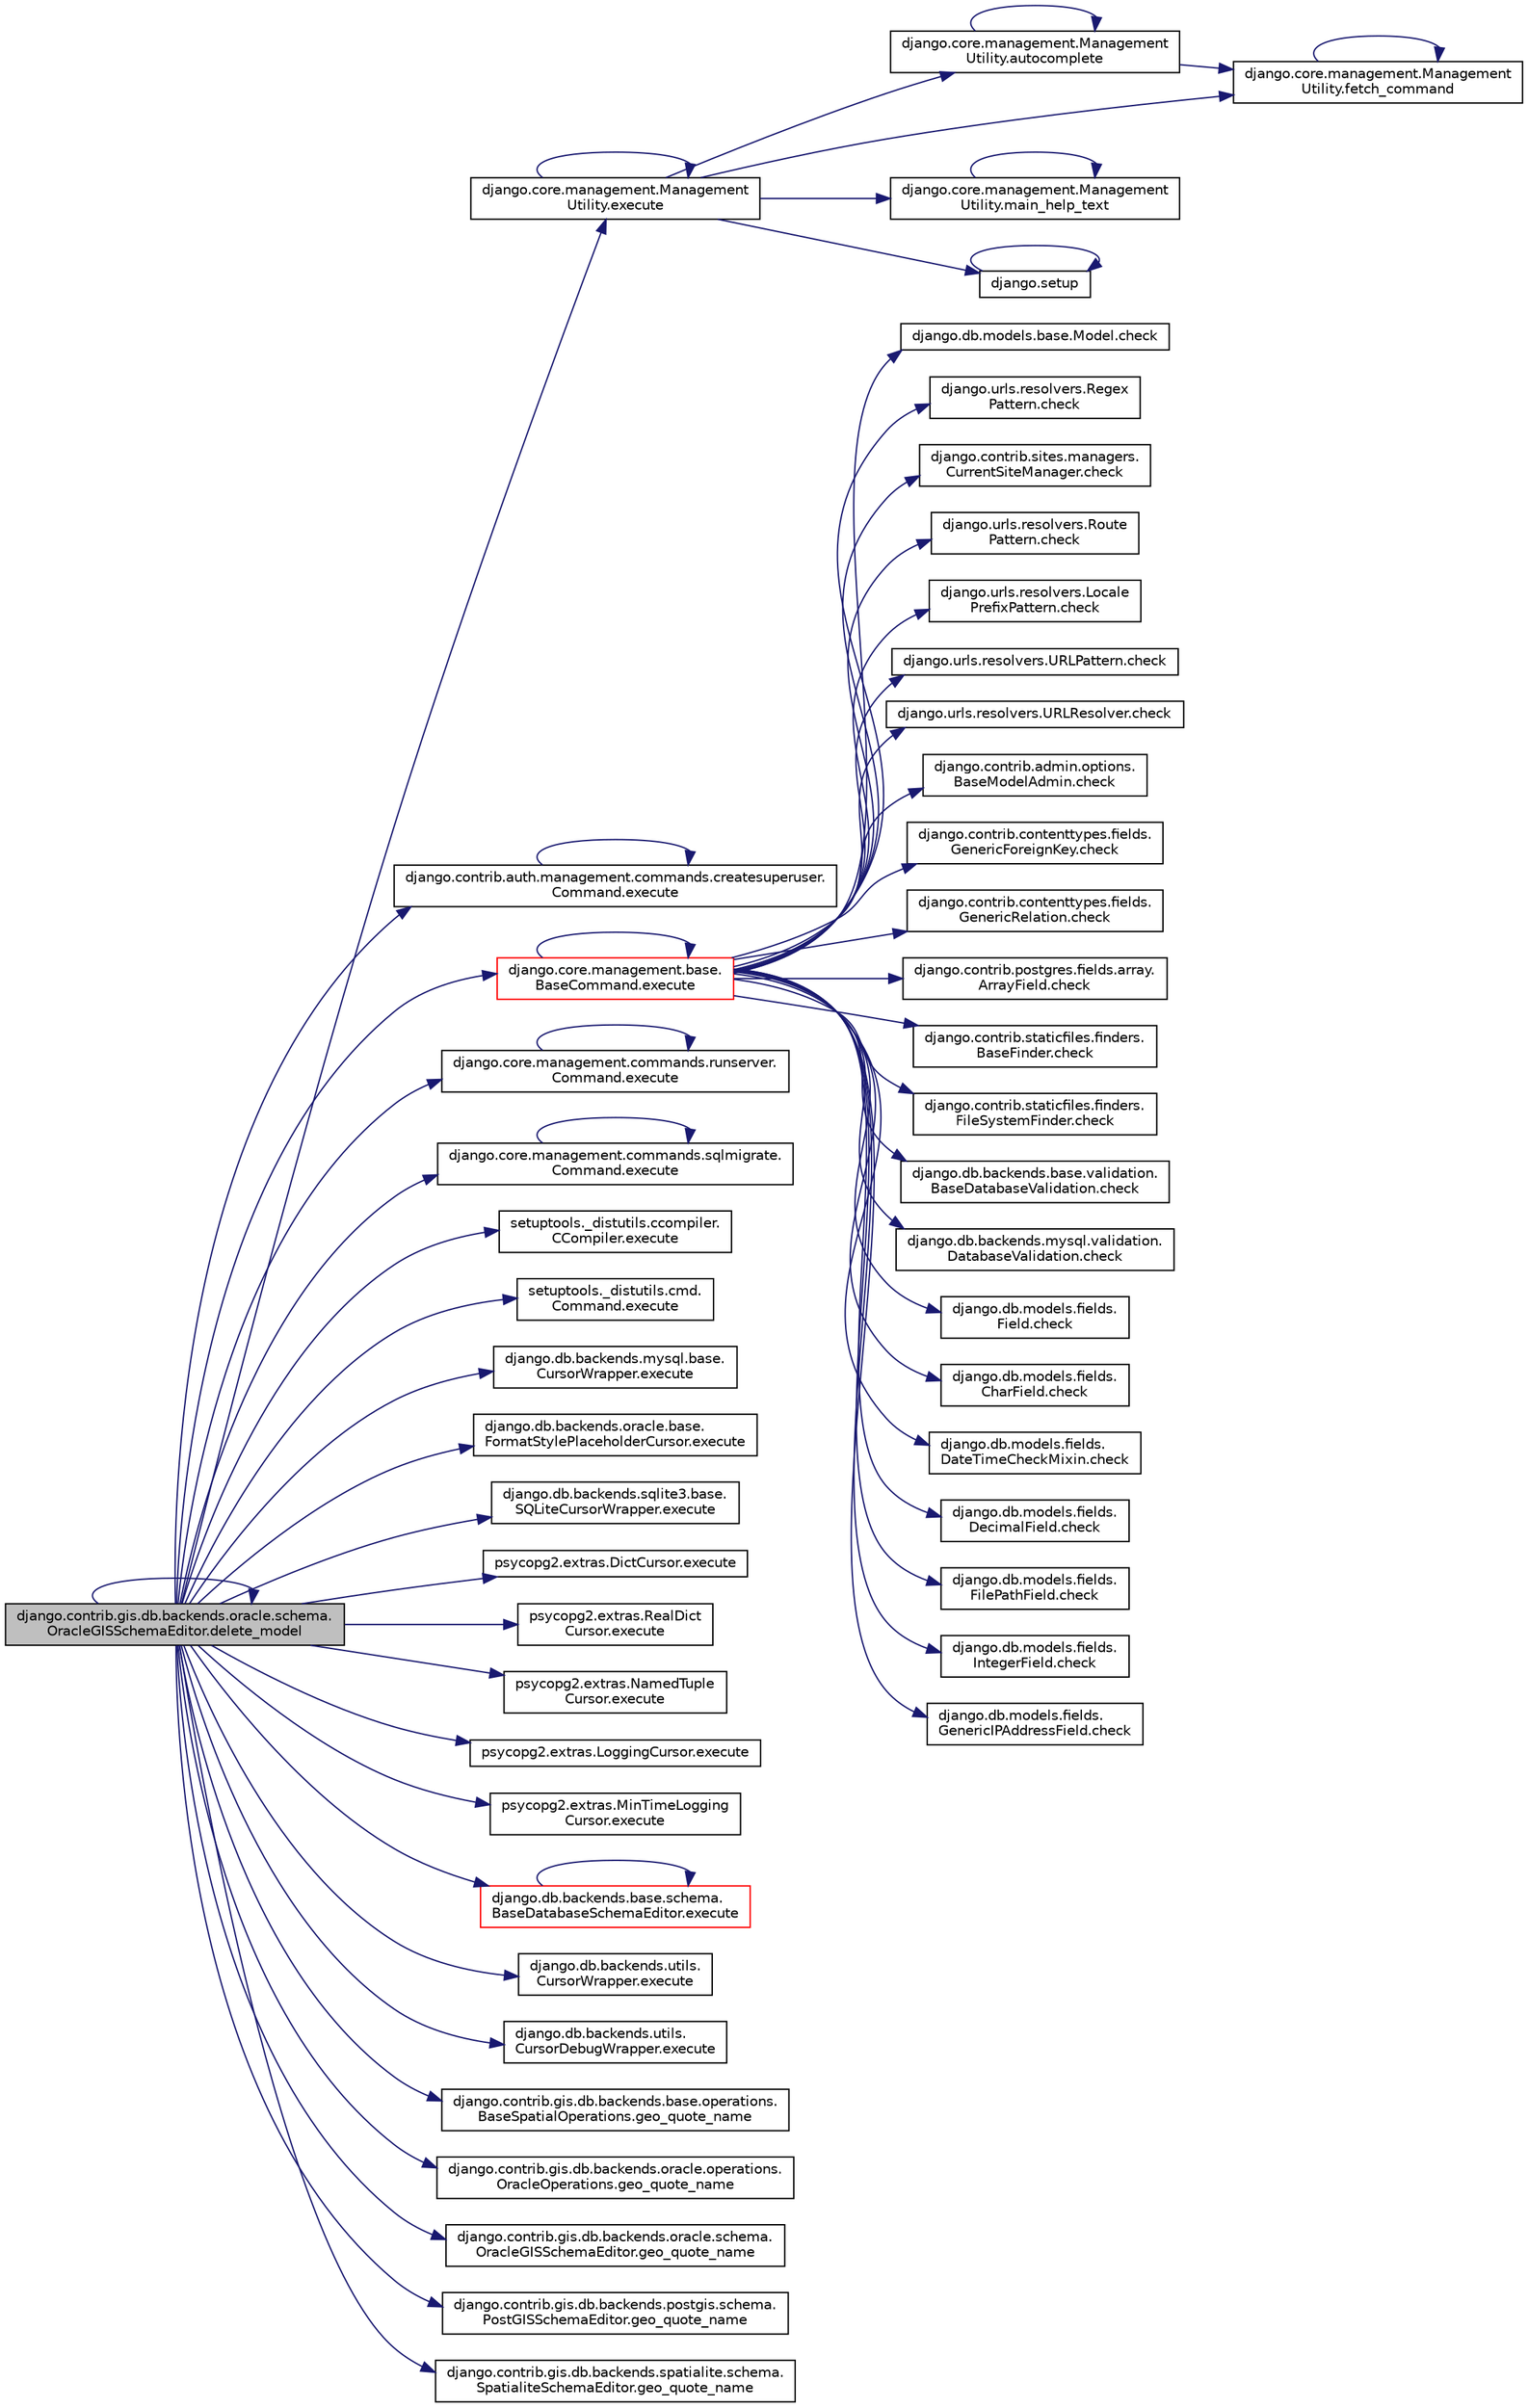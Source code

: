 digraph "django.contrib.gis.db.backends.oracle.schema.OracleGISSchemaEditor.delete_model"
{
 // LATEX_PDF_SIZE
  edge [fontname="Helvetica",fontsize="10",labelfontname="Helvetica",labelfontsize="10"];
  node [fontname="Helvetica",fontsize="10",shape=record];
  rankdir="LR";
  Node1 [label="django.contrib.gis.db.backends.oracle.schema.\lOracleGISSchemaEditor.delete_model",height=0.2,width=0.4,color="black", fillcolor="grey75", style="filled", fontcolor="black",tooltip=" "];
  Node1 -> Node1 [color="midnightblue",fontsize="10",style="solid",fontname="Helvetica"];
  Node1 -> Node2 [color="midnightblue",fontsize="10",style="solid",fontname="Helvetica"];
  Node2 [label="django.core.management.Management\lUtility.execute",height=0.2,width=0.4,color="black", fillcolor="white", style="filled",URL="$dd/dbf/classdjango_1_1core_1_1management_1_1_management_utility.html#a0ce04752f34bec18d58356f1bda05b74",tooltip=" "];
  Node2 -> Node3 [color="midnightblue",fontsize="10",style="solid",fontname="Helvetica"];
  Node3 [label="django.core.management.Management\lUtility.autocomplete",height=0.2,width=0.4,color="black", fillcolor="white", style="filled",URL="$dd/dbf/classdjango_1_1core_1_1management_1_1_management_utility.html#a27cf35c93ef6b4bbfeb562aa44284f29",tooltip=" "];
  Node3 -> Node3 [color="midnightblue",fontsize="10",style="solid",fontname="Helvetica"];
  Node3 -> Node4 [color="midnightblue",fontsize="10",style="solid",fontname="Helvetica"];
  Node4 [label="django.core.management.Management\lUtility.fetch_command",height=0.2,width=0.4,color="black", fillcolor="white", style="filled",URL="$dd/dbf/classdjango_1_1core_1_1management_1_1_management_utility.html#ad950c814ba4ec750697ad0c3abe16015",tooltip=" "];
  Node4 -> Node4 [color="midnightblue",fontsize="10",style="solid",fontname="Helvetica"];
  Node2 -> Node2 [color="midnightblue",fontsize="10",style="solid",fontname="Helvetica"];
  Node2 -> Node4 [color="midnightblue",fontsize="10",style="solid",fontname="Helvetica"];
  Node2 -> Node5 [color="midnightblue",fontsize="10",style="solid",fontname="Helvetica"];
  Node5 [label="django.core.management.Management\lUtility.main_help_text",height=0.2,width=0.4,color="black", fillcolor="white", style="filled",URL="$dd/dbf/classdjango_1_1core_1_1management_1_1_management_utility.html#a072b20f8b27c6b24d7ba1c5c0f5336d5",tooltip=" "];
  Node5 -> Node5 [color="midnightblue",fontsize="10",style="solid",fontname="Helvetica"];
  Node2 -> Node6 [color="midnightblue",fontsize="10",style="solid",fontname="Helvetica"];
  Node6 [label="django.setup",height=0.2,width=0.4,color="black", fillcolor="white", style="filled",URL="$d6/dd8/namespacedjango.html#ab9142626e5511e33ce016b26438f6f2d",tooltip=" "];
  Node6 -> Node6 [color="midnightblue",fontsize="10",style="solid",fontname="Helvetica"];
  Node1 -> Node7 [color="midnightblue",fontsize="10",style="solid",fontname="Helvetica"];
  Node7 [label="django.contrib.auth.management.commands.createsuperuser.\lCommand.execute",height=0.2,width=0.4,color="black", fillcolor="white", style="filled",URL="$d7/d51/classdjango_1_1contrib_1_1auth_1_1management_1_1commands_1_1createsuperuser_1_1_command.html#ac58857ddf6131c17f95cee20e304d97b",tooltip=" "];
  Node7 -> Node7 [color="midnightblue",fontsize="10",style="solid",fontname="Helvetica"];
  Node1 -> Node8 [color="midnightblue",fontsize="10",style="solid",fontname="Helvetica"];
  Node8 [label="django.core.management.base.\lBaseCommand.execute",height=0.2,width=0.4,color="red", fillcolor="white", style="filled",URL="$db/da3/classdjango_1_1core_1_1management_1_1base_1_1_base_command.html#a900029c213c1456bbd6f8e5b8ead2201",tooltip=" "];
  Node8 -> Node9 [color="midnightblue",fontsize="10",style="solid",fontname="Helvetica"];
  Node9 [label="django.db.models.base.Model.check",height=0.2,width=0.4,color="black", fillcolor="white", style="filled",URL="$da/d39/classdjango_1_1db_1_1models_1_1base_1_1_model.html#a304e3349914d12511b57a69839bfe61e",tooltip=" "];
  Node8 -> Node10 [color="midnightblue",fontsize="10",style="solid",fontname="Helvetica"];
  Node10 [label="django.urls.resolvers.Regex\lPattern.check",height=0.2,width=0.4,color="black", fillcolor="white", style="filled",URL="$de/dca/classdjango_1_1urls_1_1resolvers_1_1_regex_pattern.html#a58f6bbf5529d59022846d5c88f3bbd17",tooltip=" "];
  Node8 -> Node11 [color="midnightblue",fontsize="10",style="solid",fontname="Helvetica"];
  Node11 [label="django.contrib.sites.managers.\lCurrentSiteManager.check",height=0.2,width=0.4,color="black", fillcolor="white", style="filled",URL="$dd/d05/classdjango_1_1contrib_1_1sites_1_1managers_1_1_current_site_manager.html#a13f79f70f9845e15c4aaf62504144cce",tooltip=" "];
  Node8 -> Node12 [color="midnightblue",fontsize="10",style="solid",fontname="Helvetica"];
  Node12 [label="django.urls.resolvers.Route\lPattern.check",height=0.2,width=0.4,color="black", fillcolor="white", style="filled",URL="$db/d58/classdjango_1_1urls_1_1resolvers_1_1_route_pattern.html#a8f9db3b67d0ce78935bcfd45970be236",tooltip=" "];
  Node8 -> Node13 [color="midnightblue",fontsize="10",style="solid",fontname="Helvetica"];
  Node13 [label="django.urls.resolvers.Locale\lPrefixPattern.check",height=0.2,width=0.4,color="black", fillcolor="white", style="filled",URL="$da/dc6/classdjango_1_1urls_1_1resolvers_1_1_locale_prefix_pattern.html#ade761db4975abb9fe1a023e4097de0e2",tooltip=" "];
  Node8 -> Node14 [color="midnightblue",fontsize="10",style="solid",fontname="Helvetica"];
  Node14 [label="django.urls.resolvers.URLPattern.check",height=0.2,width=0.4,color="black", fillcolor="white", style="filled",URL="$d2/de6/classdjango_1_1urls_1_1resolvers_1_1_u_r_l_pattern.html#ab5932e4159e3d2e526dcaed7b88f40cf",tooltip=" "];
  Node8 -> Node15 [color="midnightblue",fontsize="10",style="solid",fontname="Helvetica"];
  Node15 [label="django.urls.resolvers.URLResolver.check",height=0.2,width=0.4,color="black", fillcolor="white", style="filled",URL="$de/d00/classdjango_1_1urls_1_1resolvers_1_1_u_r_l_resolver.html#a27589fd9b2abf4c484107d1168cf1ed6",tooltip=" "];
  Node8 -> Node16 [color="midnightblue",fontsize="10",style="solid",fontname="Helvetica"];
  Node16 [label="django.contrib.admin.options.\lBaseModelAdmin.check",height=0.2,width=0.4,color="black", fillcolor="white", style="filled",URL="$d3/dd6/classdjango_1_1contrib_1_1admin_1_1options_1_1_base_model_admin.html#a9ca1cd6c5a42618b2243228b3a4c1596",tooltip=" "];
  Node8 -> Node17 [color="midnightblue",fontsize="10",style="solid",fontname="Helvetica"];
  Node17 [label="django.contrib.contenttypes.fields.\lGenericForeignKey.check",height=0.2,width=0.4,color="black", fillcolor="white", style="filled",URL="$d6/de5/classdjango_1_1contrib_1_1contenttypes_1_1fields_1_1_generic_foreign_key.html#aefa890ccd2ec98fdd30ed817b776a61f",tooltip=" "];
  Node8 -> Node18 [color="midnightblue",fontsize="10",style="solid",fontname="Helvetica"];
  Node18 [label="django.contrib.contenttypes.fields.\lGenericRelation.check",height=0.2,width=0.4,color="black", fillcolor="white", style="filled",URL="$d9/d64/classdjango_1_1contrib_1_1contenttypes_1_1fields_1_1_generic_relation.html#a63de9a85a130b62d31df7c7ac910087b",tooltip=" "];
  Node8 -> Node19 [color="midnightblue",fontsize="10",style="solid",fontname="Helvetica"];
  Node19 [label="django.contrib.postgres.fields.array.\lArrayField.check",height=0.2,width=0.4,color="black", fillcolor="white", style="filled",URL="$dc/ddf/classdjango_1_1contrib_1_1postgres_1_1fields_1_1array_1_1_array_field.html#a5df4dcad5df4b7f7f89e77496fd18e3a",tooltip=" "];
  Node8 -> Node20 [color="midnightblue",fontsize="10",style="solid",fontname="Helvetica"];
  Node20 [label="django.contrib.staticfiles.finders.\lBaseFinder.check",height=0.2,width=0.4,color="black", fillcolor="white", style="filled",URL="$d0/d22/classdjango_1_1contrib_1_1staticfiles_1_1finders_1_1_base_finder.html#a205dde5e221e7f4b768cdfe0393c80e9",tooltip=" "];
  Node8 -> Node21 [color="midnightblue",fontsize="10",style="solid",fontname="Helvetica"];
  Node21 [label="django.contrib.staticfiles.finders.\lFileSystemFinder.check",height=0.2,width=0.4,color="black", fillcolor="white", style="filled",URL="$d0/d38/classdjango_1_1contrib_1_1staticfiles_1_1finders_1_1_file_system_finder.html#a8362966d4122a48e6c1c732391c2ee10",tooltip=" "];
  Node8 -> Node22 [color="midnightblue",fontsize="10",style="solid",fontname="Helvetica"];
  Node22 [label="django.db.backends.base.validation.\lBaseDatabaseValidation.check",height=0.2,width=0.4,color="black", fillcolor="white", style="filled",URL="$dc/d14/classdjango_1_1db_1_1backends_1_1base_1_1validation_1_1_base_database_validation.html#a8b4667f76754bab568f6279982bb877d",tooltip=" "];
  Node8 -> Node23 [color="midnightblue",fontsize="10",style="solid",fontname="Helvetica"];
  Node23 [label="django.db.backends.mysql.validation.\lDatabaseValidation.check",height=0.2,width=0.4,color="black", fillcolor="white", style="filled",URL="$d1/d18/classdjango_1_1db_1_1backends_1_1mysql_1_1validation_1_1_database_validation.html#a944ffe2e224e47eb2ac869104620f9b5",tooltip=" "];
  Node8 -> Node24 [color="midnightblue",fontsize="10",style="solid",fontname="Helvetica"];
  Node24 [label="django.db.models.fields.\lField.check",height=0.2,width=0.4,color="black", fillcolor="white", style="filled",URL="$db/d75/classdjango_1_1db_1_1models_1_1fields_1_1_field.html#a54c1f39a98c0f138dda215fc9953d155",tooltip=" "];
  Node8 -> Node25 [color="midnightblue",fontsize="10",style="solid",fontname="Helvetica"];
  Node25 [label="django.db.models.fields.\lCharField.check",height=0.2,width=0.4,color="black", fillcolor="white", style="filled",URL="$d1/de7/classdjango_1_1db_1_1models_1_1fields_1_1_char_field.html#a74dc3da661d6824f9d46c18a0c11c67e",tooltip=" "];
  Node8 -> Node26 [color="midnightblue",fontsize="10",style="solid",fontname="Helvetica"];
  Node26 [label="django.db.models.fields.\lDateTimeCheckMixin.check",height=0.2,width=0.4,color="black", fillcolor="white", style="filled",URL="$d9/dbf/classdjango_1_1db_1_1models_1_1fields_1_1_date_time_check_mixin.html#a9320b9b808cc61a7392de7d5a2c28341",tooltip=" "];
  Node8 -> Node27 [color="midnightblue",fontsize="10",style="solid",fontname="Helvetica"];
  Node27 [label="django.db.models.fields.\lDecimalField.check",height=0.2,width=0.4,color="black", fillcolor="white", style="filled",URL="$d7/deb/classdjango_1_1db_1_1models_1_1fields_1_1_decimal_field.html#a9cf45d75b12a4bbc17e8595bb91aff62",tooltip=" "];
  Node8 -> Node28 [color="midnightblue",fontsize="10",style="solid",fontname="Helvetica"];
  Node28 [label="django.db.models.fields.\lFilePathField.check",height=0.2,width=0.4,color="black", fillcolor="white", style="filled",URL="$d9/d58/classdjango_1_1db_1_1models_1_1fields_1_1_file_path_field.html#a49657f909849679194066ba40ed1dcfd",tooltip=" "];
  Node8 -> Node29 [color="midnightblue",fontsize="10",style="solid",fontname="Helvetica"];
  Node29 [label="django.db.models.fields.\lIntegerField.check",height=0.2,width=0.4,color="black", fillcolor="white", style="filled",URL="$d5/d95/classdjango_1_1db_1_1models_1_1fields_1_1_integer_field.html#a4525fbea3100a2dc2e304f71e7df4d2c",tooltip=" "];
  Node8 -> Node30 [color="midnightblue",fontsize="10",style="solid",fontname="Helvetica"];
  Node30 [label="django.db.models.fields.\lGenericIPAddressField.check",height=0.2,width=0.4,color="black", fillcolor="white", style="filled",URL="$d4/dfb/classdjango_1_1db_1_1models_1_1fields_1_1_generic_i_p_address_field.html#af6134749ba5f167a2b8030648d3fcc21",tooltip=" "];
  Node8 -> Node8 [color="midnightblue",fontsize="10",style="solid",fontname="Helvetica"];
  Node1 -> Node2557 [color="midnightblue",fontsize="10",style="solid",fontname="Helvetica"];
  Node2557 [label="django.core.management.commands.runserver.\lCommand.execute",height=0.2,width=0.4,color="black", fillcolor="white", style="filled",URL="$d7/de0/classdjango_1_1core_1_1management_1_1commands_1_1runserver_1_1_command.html#a715bfb079726baeadd606f17cb81ce68",tooltip=" "];
  Node2557 -> Node2557 [color="midnightblue",fontsize="10",style="solid",fontname="Helvetica"];
  Node1 -> Node2558 [color="midnightblue",fontsize="10",style="solid",fontname="Helvetica"];
  Node2558 [label="django.core.management.commands.sqlmigrate.\lCommand.execute",height=0.2,width=0.4,color="black", fillcolor="white", style="filled",URL="$d0/d74/classdjango_1_1core_1_1management_1_1commands_1_1sqlmigrate_1_1_command.html#a3393528eaa1c0fe61783f0f68b866ca6",tooltip=" "];
  Node2558 -> Node2558 [color="midnightblue",fontsize="10",style="solid",fontname="Helvetica"];
  Node1 -> Node2559 [color="midnightblue",fontsize="10",style="solid",fontname="Helvetica"];
  Node2559 [label="setuptools._distutils.ccompiler.\lCCompiler.execute",height=0.2,width=0.4,color="black", fillcolor="white", style="filled",URL="$d0/daa/classsetuptools_1_1__distutils_1_1ccompiler_1_1_c_compiler.html#a059c30925767dc96430ad63008871ac1",tooltip=" "];
  Node1 -> Node2560 [color="midnightblue",fontsize="10",style="solid",fontname="Helvetica"];
  Node2560 [label="setuptools._distutils.cmd.\lCommand.execute",height=0.2,width=0.4,color="black", fillcolor="white", style="filled",URL="$dd/df5/classsetuptools_1_1__distutils_1_1cmd_1_1_command.html#aa15b5cefcab5f7c3de4f87976d647744",tooltip=" "];
  Node1 -> Node2561 [color="midnightblue",fontsize="10",style="solid",fontname="Helvetica"];
  Node2561 [label="django.db.backends.mysql.base.\lCursorWrapper.execute",height=0.2,width=0.4,color="black", fillcolor="white", style="filled",URL="$de/d61/classdjango_1_1db_1_1backends_1_1mysql_1_1base_1_1_cursor_wrapper.html#a8df9e0e654602d65023eedf23e91cbf8",tooltip=" "];
  Node1 -> Node2562 [color="midnightblue",fontsize="10",style="solid",fontname="Helvetica"];
  Node2562 [label="django.db.backends.oracle.base.\lFormatStylePlaceholderCursor.execute",height=0.2,width=0.4,color="black", fillcolor="white", style="filled",URL="$d5/daa/classdjango_1_1db_1_1backends_1_1oracle_1_1base_1_1_format_style_placeholder_cursor.html#a71fe93bed5ba6477dc1b7bc2488037e9",tooltip=" "];
  Node1 -> Node2563 [color="midnightblue",fontsize="10",style="solid",fontname="Helvetica"];
  Node2563 [label="django.db.backends.sqlite3.base.\lSQLiteCursorWrapper.execute",height=0.2,width=0.4,color="black", fillcolor="white", style="filled",URL="$d6/dbf/classdjango_1_1db_1_1backends_1_1sqlite3_1_1base_1_1_s_q_lite_cursor_wrapper.html#a35e15973415d4434eb773f8163ab371f",tooltip=" "];
  Node1 -> Node2564 [color="midnightblue",fontsize="10",style="solid",fontname="Helvetica"];
  Node2564 [label="psycopg2.extras.DictCursor.execute",height=0.2,width=0.4,color="black", fillcolor="white", style="filled",URL="$d7/d15/classpsycopg2_1_1extras_1_1_dict_cursor.html#ad9efe2b44abb6d5b6014f6a3a12c3dcf",tooltip=" "];
  Node1 -> Node2565 [color="midnightblue",fontsize="10",style="solid",fontname="Helvetica"];
  Node2565 [label="psycopg2.extras.RealDict\lCursor.execute",height=0.2,width=0.4,color="black", fillcolor="white", style="filled",URL="$d7/dd8/classpsycopg2_1_1extras_1_1_real_dict_cursor.html#a108e4fee763a62f75766fb658f0dd45b",tooltip=" "];
  Node1 -> Node2566 [color="midnightblue",fontsize="10",style="solid",fontname="Helvetica"];
  Node2566 [label="psycopg2.extras.NamedTuple\lCursor.execute",height=0.2,width=0.4,color="black", fillcolor="white", style="filled",URL="$df/dd4/classpsycopg2_1_1extras_1_1_named_tuple_cursor.html#a5012e86f568b964ea64ab0dfc8c267a4",tooltip=" "];
  Node1 -> Node2567 [color="midnightblue",fontsize="10",style="solid",fontname="Helvetica"];
  Node2567 [label="psycopg2.extras.LoggingCursor.execute",height=0.2,width=0.4,color="black", fillcolor="white", style="filled",URL="$d3/de0/classpsycopg2_1_1extras_1_1_logging_cursor.html#a71b2977057eb3bec2aef9d785b014a6d",tooltip=" "];
  Node1 -> Node2568 [color="midnightblue",fontsize="10",style="solid",fontname="Helvetica"];
  Node2568 [label="psycopg2.extras.MinTimeLogging\lCursor.execute",height=0.2,width=0.4,color="black", fillcolor="white", style="filled",URL="$d7/d45/classpsycopg2_1_1extras_1_1_min_time_logging_cursor.html#a4d611bdc2deb502d0a14c3139ad5349a",tooltip=" "];
  Node1 -> Node2569 [color="midnightblue",fontsize="10",style="solid",fontname="Helvetica"];
  Node2569 [label="django.db.backends.base.schema.\lBaseDatabaseSchemaEditor.execute",height=0.2,width=0.4,color="red", fillcolor="white", style="filled",URL="$d7/d55/classdjango_1_1db_1_1backends_1_1base_1_1schema_1_1_base_database_schema_editor.html#a22aec0aab2668a1ff87643aba4ac23a9",tooltip=" "];
  Node2569 -> Node2569 [color="midnightblue",fontsize="10",style="solid",fontname="Helvetica"];
  Node1 -> Node2588 [color="midnightblue",fontsize="10",style="solid",fontname="Helvetica"];
  Node2588 [label="django.db.backends.utils.\lCursorWrapper.execute",height=0.2,width=0.4,color="black", fillcolor="white", style="filled",URL="$da/d95/classdjango_1_1db_1_1backends_1_1utils_1_1_cursor_wrapper.html#a20377aa919c13487444fc89beaf54cba",tooltip=" "];
  Node1 -> Node2589 [color="midnightblue",fontsize="10",style="solid",fontname="Helvetica"];
  Node2589 [label="django.db.backends.utils.\lCursorDebugWrapper.execute",height=0.2,width=0.4,color="black", fillcolor="white", style="filled",URL="$d2/d87/classdjango_1_1db_1_1backends_1_1utils_1_1_cursor_debug_wrapper.html#a2553a002bec41b4c345c435fe8a44ff6",tooltip=" "];
  Node1 -> Node5532 [color="midnightblue",fontsize="10",style="solid",fontname="Helvetica"];
  Node5532 [label="django.contrib.gis.db.backends.base.operations.\lBaseSpatialOperations.geo_quote_name",height=0.2,width=0.4,color="black", fillcolor="white", style="filled",URL="$d6/d04/classdjango_1_1contrib_1_1gis_1_1db_1_1backends_1_1base_1_1operations_1_1_base_spatial_operations.html#a681adab7f4716eb6243bfec16d92cc05",tooltip=" "];
  Node1 -> Node5533 [color="midnightblue",fontsize="10",style="solid",fontname="Helvetica"];
  Node5533 [label="django.contrib.gis.db.backends.oracle.operations.\lOracleOperations.geo_quote_name",height=0.2,width=0.4,color="black", fillcolor="white", style="filled",URL="$d9/dfb/classdjango_1_1contrib_1_1gis_1_1db_1_1backends_1_1oracle_1_1operations_1_1_oracle_operations.html#acae897141908189cec574fed28ba4324",tooltip=" "];
  Node1 -> Node5534 [color="midnightblue",fontsize="10",style="solid",fontname="Helvetica"];
  Node5534 [label="django.contrib.gis.db.backends.oracle.schema.\lOracleGISSchemaEditor.geo_quote_name",height=0.2,width=0.4,color="black", fillcolor="white", style="filled",URL="$da/d64/classdjango_1_1contrib_1_1gis_1_1db_1_1backends_1_1oracle_1_1schema_1_1_oracle_g_i_s_schema_editor.html#a19f0fd5d4fa5a179149b4858b7e4d487",tooltip=" "];
  Node1 -> Node5535 [color="midnightblue",fontsize="10",style="solid",fontname="Helvetica"];
  Node5535 [label="django.contrib.gis.db.backends.postgis.schema.\lPostGISSchemaEditor.geo_quote_name",height=0.2,width=0.4,color="black", fillcolor="white", style="filled",URL="$d1/d2f/classdjango_1_1contrib_1_1gis_1_1db_1_1backends_1_1postgis_1_1schema_1_1_post_g_i_s_schema_editor.html#ad97d377f95d10cefeef21ea0b9f3fa12",tooltip=" "];
  Node1 -> Node5536 [color="midnightblue",fontsize="10",style="solid",fontname="Helvetica"];
  Node5536 [label="django.contrib.gis.db.backends.spatialite.schema.\lSpatialiteSchemaEditor.geo_quote_name",height=0.2,width=0.4,color="black", fillcolor="white", style="filled",URL="$da/dec/classdjango_1_1contrib_1_1gis_1_1db_1_1backends_1_1spatialite_1_1schema_1_1_spatialite_schema_editor.html#ac9beb282a60efcfe9ba60c061a0b0504",tooltip=" "];
}

